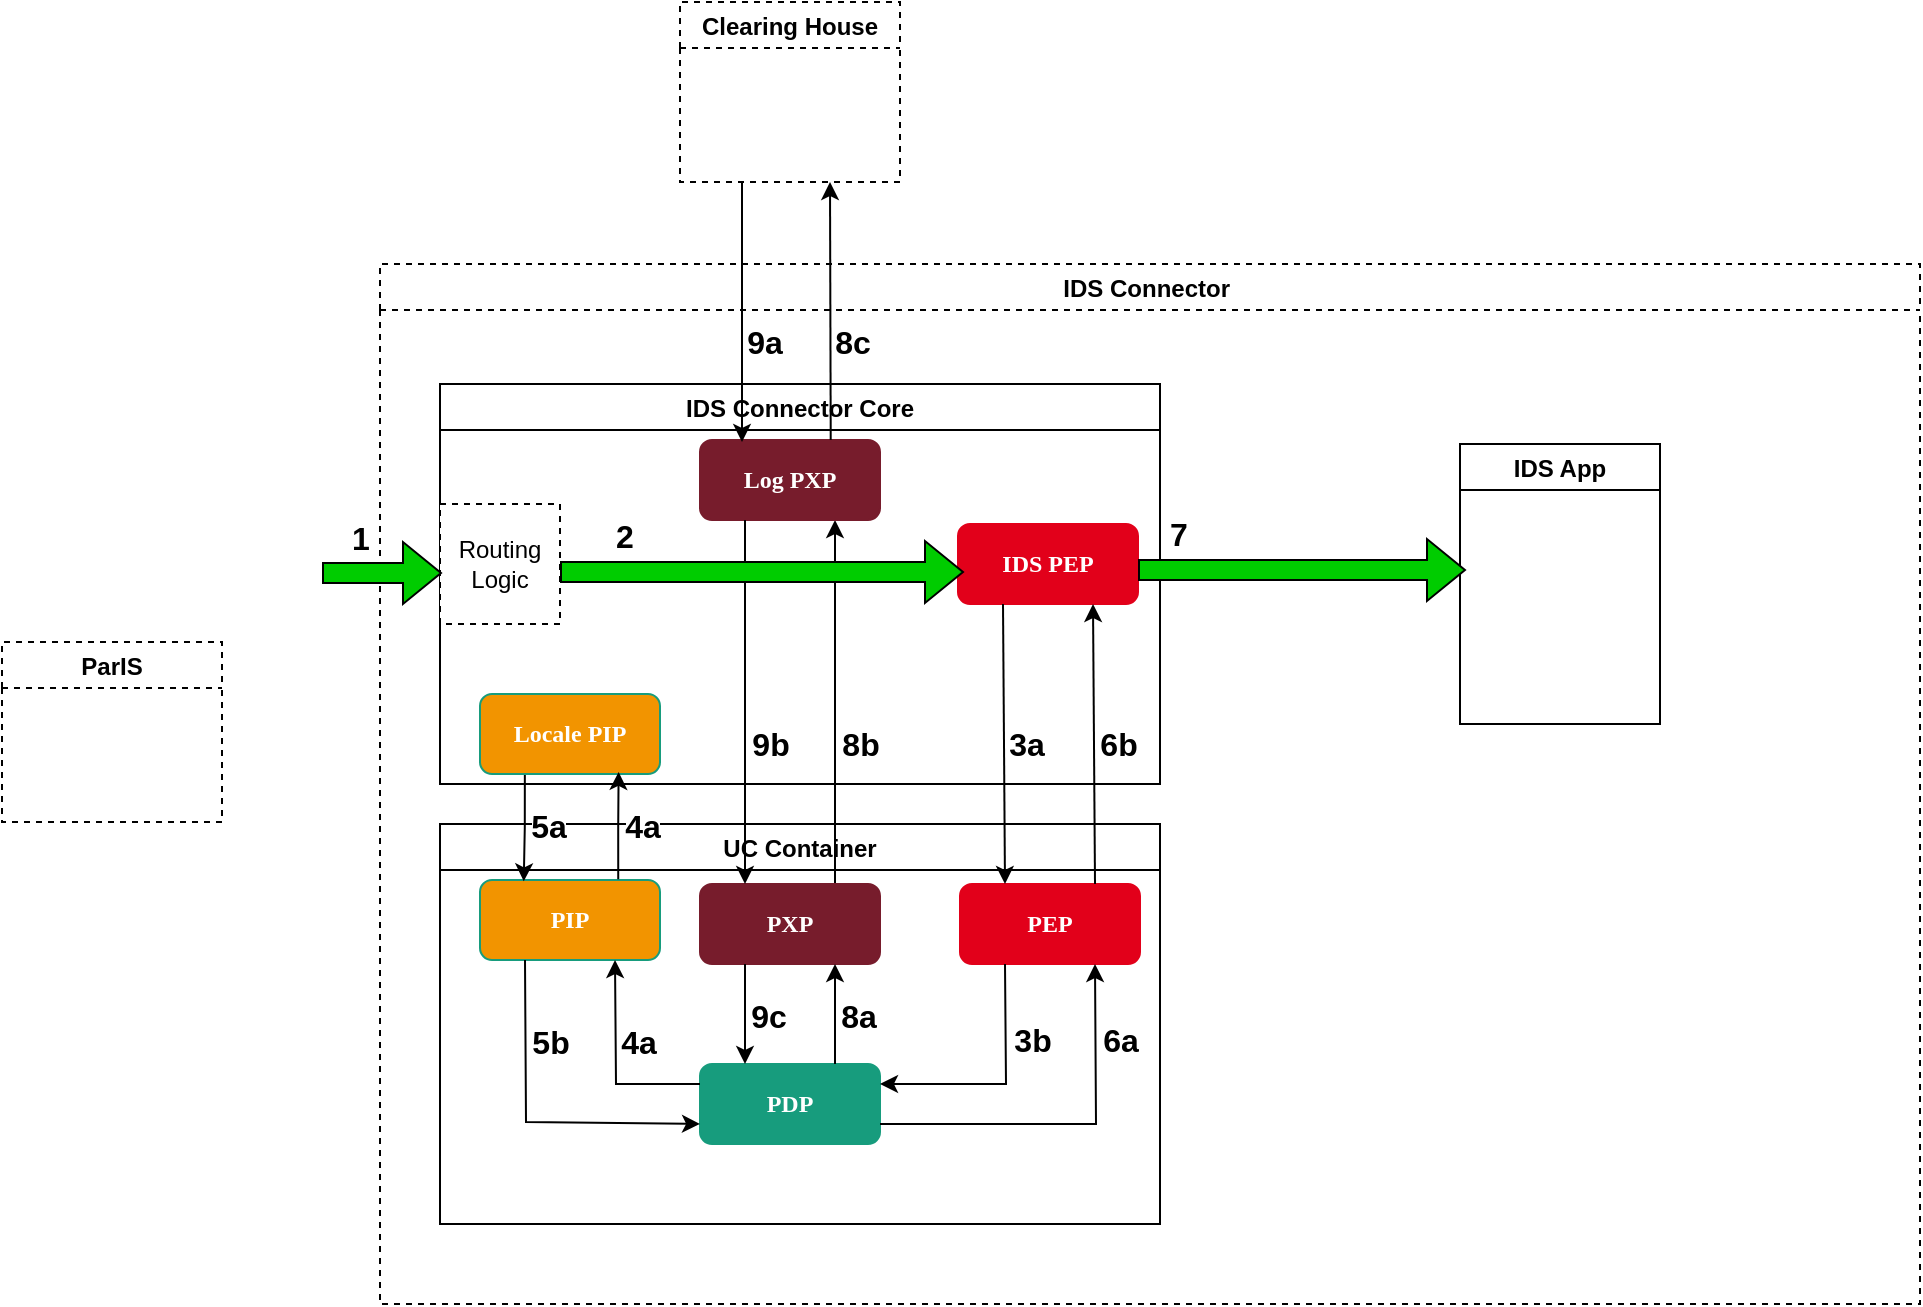 <mxfile version="17.4.1" type="github" pages="2">
  <diagram id="prjZX4wkgA0BgJ7s4mOM" name="Page-1">
    <mxGraphModel dx="903" dy="522" grid="1" gridSize="10" guides="1" tooltips="1" connect="1" arrows="1" fold="1" page="1" pageScale="1" pageWidth="827" pageHeight="1169" math="0" shadow="0">
      <root>
        <mxCell id="0" />
        <mxCell id="1" parent="0" />
        <mxCell id="6n9kSi0VYIb2uczXsFoc-1" value="IDS Connector " style="swimlane;dashed=1;" parent="1" vertex="1">
          <mxGeometry x="409" y="281" width="770" height="520" as="geometry">
            <mxRectangle x="310" y="310" width="130" height="23" as="alternateBounds" />
          </mxGeometry>
        </mxCell>
        <mxCell id="6n9kSi0VYIb2uczXsFoc-8" value="UC Container" style="swimlane;fontSize=12;startSize=23;" parent="6n9kSi0VYIb2uczXsFoc-1" vertex="1">
          <mxGeometry x="30" y="280" width="360" height="200" as="geometry" />
        </mxCell>
        <mxCell id="6n9kSi0VYIb2uczXsFoc-40" value="" style="endArrow=classic;html=1;rounded=0;fontSize=12;fillColor=#00CC00;exitX=0.75;exitY=0;exitDx=0;exitDy=0;entryX=0.75;entryY=1;entryDx=0;entryDy=0;" parent="6n9kSi0VYIb2uczXsFoc-8" source="6n9kSi0VYIb2uczXsFoc-25" target="6n9kSi0VYIb2uczXsFoc-26" edge="1">
          <mxGeometry width="50" height="50" relative="1" as="geometry">
            <mxPoint x="123" y="60" as="sourcePoint" />
            <mxPoint x="173" y="10" as="targetPoint" />
          </mxGeometry>
        </mxCell>
        <mxCell id="6n9kSi0VYIb2uczXsFoc-69" value="8b" style="edgeLabel;html=1;align=center;verticalAlign=middle;resizable=0;points=[];fontSize=16;fontStyle=1" parent="6n9kSi0VYIb2uczXsFoc-40" vertex="1" connectable="0">
          <mxGeometry x="-0.106" y="-1" relative="1" as="geometry">
            <mxPoint x="11" y="11" as="offset" />
          </mxGeometry>
        </mxCell>
        <mxCell id="6n9kSi0VYIb2uczXsFoc-15" value="&lt;font face=&quot;Verdana&quot; color=&quot;#ffffff&quot; size=&quot;1&quot;&gt;&lt;b style=&quot;font-size: 12px&quot;&gt;PEP&lt;/b&gt;&lt;/font&gt;" style="rounded=1;whiteSpace=wrap;html=1;fillColor=#E2001A;strokeColor=#E2001A;" parent="6n9kSi0VYIb2uczXsFoc-8" vertex="1">
          <mxGeometry x="260" y="30" width="90" height="40" as="geometry" />
        </mxCell>
        <mxCell id="6n9kSi0VYIb2uczXsFoc-16" value="&lt;b style=&quot;color: rgb(255 , 255 , 255) ; font-family: &amp;#34;verdana&amp;#34;&quot;&gt;&lt;font style=&quot;font-size: 12px&quot;&gt;PDP&lt;/font&gt;&lt;/b&gt;" style="rounded=1;whiteSpace=wrap;html=1;fillColor=#179C7D;strokeColor=#179C7D;" parent="6n9kSi0VYIb2uczXsFoc-8" vertex="1">
          <mxGeometry x="130" y="120" width="90" height="40" as="geometry" />
        </mxCell>
        <mxCell id="6n9kSi0VYIb2uczXsFoc-23" value="&lt;b style=&quot;color: rgb(255 , 255 , 255) ; font-family: &amp;#34;verdana&amp;#34;&quot;&gt;&lt;font style=&quot;font-size: 12px&quot;&gt;PIP&lt;/font&gt;&lt;/b&gt;" style="rounded=1;whiteSpace=wrap;html=1;fillColor=#F29400;strokeColor=#179C7D;" parent="6n9kSi0VYIb2uczXsFoc-8" vertex="1">
          <mxGeometry x="20" y="28" width="90" height="40" as="geometry" />
        </mxCell>
        <mxCell id="6n9kSi0VYIb2uczXsFoc-25" value="&lt;b style=&quot;color: rgb(255 , 255 , 255) ; font-family: &amp;#34;verdana&amp;#34;&quot;&gt;&lt;font style=&quot;font-size: 12px&quot;&gt;PXP&lt;/font&gt;&lt;/b&gt;" style="rounded=1;whiteSpace=wrap;html=1;fillColor=#771C2C;strokeColor=#771C2C;" parent="6n9kSi0VYIb2uczXsFoc-8" vertex="1">
          <mxGeometry x="130" y="30" width="90" height="40" as="geometry" />
        </mxCell>
        <mxCell id="6n9kSi0VYIb2uczXsFoc-26" value="&lt;b style=&quot;color: rgb(255 , 255 , 255) ; font-family: &amp;#34;verdana&amp;#34;&quot;&gt;&lt;font style=&quot;font-size: 12px&quot;&gt;Log PXP&lt;/font&gt;&lt;/b&gt;" style="rounded=1;whiteSpace=wrap;html=1;fillColor=#771C2C;strokeColor=#771C2C;" parent="6n9kSi0VYIb2uczXsFoc-8" vertex="1">
          <mxGeometry x="130" y="-192" width="90" height="40" as="geometry" />
        </mxCell>
        <mxCell id="6n9kSi0VYIb2uczXsFoc-36" value="" style="endArrow=classic;html=1;rounded=0;fontSize=12;fillColor=#00CC00;exitX=0;exitY=0.25;exitDx=0;exitDy=0;entryX=0.75;entryY=1;entryDx=0;entryDy=0;" parent="6n9kSi0VYIb2uczXsFoc-8" source="6n9kSi0VYIb2uczXsFoc-16" target="6n9kSi0VYIb2uczXsFoc-23" edge="1">
          <mxGeometry width="50" height="50" relative="1" as="geometry">
            <mxPoint x="123" y="60" as="sourcePoint" />
            <mxPoint x="173" y="10" as="targetPoint" />
            <Array as="points">
              <mxPoint x="88" y="130" />
            </Array>
          </mxGeometry>
        </mxCell>
        <mxCell id="6n9kSi0VYIb2uczXsFoc-51" value="&lt;b&gt;4a&lt;/b&gt;" style="edgeLabel;html=1;align=center;verticalAlign=middle;resizable=0;points=[];fontSize=16;" parent="6n9kSi0VYIb2uczXsFoc-36" vertex="1" connectable="0">
          <mxGeometry x="0.181" y="-1" relative="1" as="geometry">
            <mxPoint x="10" y="-2" as="offset" />
          </mxGeometry>
        </mxCell>
        <mxCell id="6n9kSi0VYIb2uczXsFoc-39" value="" style="endArrow=classic;html=1;rounded=0;fontSize=12;fillColor=#00CC00;exitX=0.75;exitY=0;exitDx=0;exitDy=0;entryX=0.75;entryY=1;entryDx=0;entryDy=0;" parent="6n9kSi0VYIb2uczXsFoc-8" source="6n9kSi0VYIb2uczXsFoc-16" target="6n9kSi0VYIb2uczXsFoc-25" edge="1">
          <mxGeometry width="50" height="50" relative="1" as="geometry">
            <mxPoint x="123" y="60" as="sourcePoint" />
            <mxPoint x="173" y="10" as="targetPoint" />
          </mxGeometry>
        </mxCell>
        <mxCell id="6n9kSi0VYIb2uczXsFoc-68" value="&lt;b&gt;&lt;font style=&quot;font-size: 16px&quot;&gt;8a&lt;/font&gt;&lt;/b&gt;" style="edgeLabel;html=1;align=center;verticalAlign=middle;resizable=0;points=[];fontSize=14;" parent="6n9kSi0VYIb2uczXsFoc-39" vertex="1" connectable="0">
          <mxGeometry x="-0.013" y="-1" relative="1" as="geometry">
            <mxPoint x="10" as="offset" />
          </mxGeometry>
        </mxCell>
        <mxCell id="6n9kSi0VYIb2uczXsFoc-41" value="" style="endArrow=classic;html=1;rounded=0;fontSize=12;fillColor=#00CC00;exitX=0.25;exitY=1;exitDx=0;exitDy=0;entryX=0.25;entryY=0;entryDx=0;entryDy=0;" parent="6n9kSi0VYIb2uczXsFoc-8" source="6n9kSi0VYIb2uczXsFoc-26" target="6n9kSi0VYIb2uczXsFoc-25" edge="1">
          <mxGeometry width="50" height="50" relative="1" as="geometry">
            <mxPoint x="123" y="60" as="sourcePoint" />
            <mxPoint x="173" y="10" as="targetPoint" />
          </mxGeometry>
        </mxCell>
        <mxCell id="6n9kSi0VYIb2uczXsFoc-72" value="&lt;font style=&quot;font-size: 16px&quot;&gt;&lt;b&gt;9b&lt;/b&gt;&lt;/font&gt;" style="edgeLabel;html=1;align=center;verticalAlign=middle;resizable=0;points=[];fontSize=14;" parent="6n9kSi0VYIb2uczXsFoc-41" vertex="1" connectable="0">
          <mxGeometry x="-0.205" y="-1" relative="1" as="geometry">
            <mxPoint x="13" y="39" as="offset" />
          </mxGeometry>
        </mxCell>
        <mxCell id="6n9kSi0VYIb2uczXsFoc-44" value="" style="endArrow=classic;html=1;rounded=0;fontSize=12;fillColor=#00CC00;exitX=0.25;exitY=1;exitDx=0;exitDy=0;entryX=0.25;entryY=0;entryDx=0;entryDy=0;" parent="6n9kSi0VYIb2uczXsFoc-8" source="6n9kSi0VYIb2uczXsFoc-25" target="6n9kSi0VYIb2uczXsFoc-16" edge="1">
          <mxGeometry width="50" height="50" relative="1" as="geometry">
            <mxPoint x="123" y="60" as="sourcePoint" />
            <mxPoint x="173" y="10" as="targetPoint" />
          </mxGeometry>
        </mxCell>
        <mxCell id="6n9kSi0VYIb2uczXsFoc-73" value="9c" style="edgeLabel;html=1;align=center;verticalAlign=middle;resizable=0;points=[];fontSize=16;fontStyle=1" parent="6n9kSi0VYIb2uczXsFoc-44" vertex="1" connectable="0">
          <mxGeometry x="-0.28" relative="1" as="geometry">
            <mxPoint x="11" y="8" as="offset" />
          </mxGeometry>
        </mxCell>
        <mxCell id="6n9kSi0VYIb2uczXsFoc-45" value="" style="endArrow=classic;html=1;rounded=0;fontSize=12;fillColor=#00CC00;exitX=0.25;exitY=1;exitDx=0;exitDy=0;entryX=1;entryY=0.25;entryDx=0;entryDy=0;" parent="6n9kSi0VYIb2uczXsFoc-8" source="6n9kSi0VYIb2uczXsFoc-15" target="6n9kSi0VYIb2uczXsFoc-16" edge="1">
          <mxGeometry x="-0.186" y="10" width="50" height="50" relative="1" as="geometry">
            <mxPoint x="123" y="60" as="sourcePoint" />
            <mxPoint x="173" y="10" as="targetPoint" />
            <Array as="points">
              <mxPoint x="283" y="130" />
            </Array>
            <mxPoint as="offset" />
          </mxGeometry>
        </mxCell>
        <mxCell id="6n9kSi0VYIb2uczXsFoc-74" value="3b" style="edgeLabel;html=1;align=center;verticalAlign=middle;resizable=0;points=[];fontSize=16;fontStyle=1" parent="6n9kSi0VYIb2uczXsFoc-45" vertex="1" connectable="0">
          <mxGeometry x="-0.301" y="1" relative="1" as="geometry">
            <mxPoint x="12" y="-5" as="offset" />
          </mxGeometry>
        </mxCell>
        <mxCell id="6n9kSi0VYIb2uczXsFoc-47" value="" style="endArrow=classic;html=1;rounded=0;fontSize=12;fillColor=#00CC00;exitX=1;exitY=0.75;exitDx=0;exitDy=0;entryX=0.75;entryY=1;entryDx=0;entryDy=0;" parent="6n9kSi0VYIb2uczXsFoc-8" edge="1">
          <mxGeometry x="0.477" y="-22" width="50" height="50" relative="1" as="geometry">
            <mxPoint x="220" y="150" as="sourcePoint" />
            <mxPoint x="327.5" y="70" as="targetPoint" />
            <Array as="points">
              <mxPoint x="328" y="150" />
            </Array>
            <mxPoint as="offset" />
          </mxGeometry>
        </mxCell>
        <mxCell id="6n9kSi0VYIb2uczXsFoc-75" value="&lt;b&gt;6a&lt;/b&gt;" style="edgeLabel;html=1;align=center;verticalAlign=middle;resizable=0;points=[];fontSize=16;" parent="6n9kSi0VYIb2uczXsFoc-47" vertex="1" connectable="0">
          <mxGeometry x="0.415" y="-1" relative="1" as="geometry">
            <mxPoint x="11" y="-17" as="offset" />
          </mxGeometry>
        </mxCell>
        <mxCell id="6n9kSi0VYIb2uczXsFoc-34" value="" style="edgeStyle=orthogonalEdgeStyle;rounded=0;orthogonalLoop=1;jettySize=auto;html=1;exitX=0.238;exitY=0.988;exitDx=0;exitDy=0;entryX=0.232;entryY=0.005;entryDx=0;entryDy=0;fontSize=12;fillColor=#00CC00;exitPerimeter=0;entryPerimeter=0;" parent="6n9kSi0VYIb2uczXsFoc-8" edge="1">
          <mxGeometry x="-0.465" y="-9" relative="1" as="geometry">
            <mxPoint x="42.42" y="-25.0" as="sourcePoint" />
            <mxPoint x="41.88" y="28.68" as="targetPoint" />
            <Array as="points">
              <mxPoint x="42" y="1.48" />
              <mxPoint x="42" y="1.48" />
            </Array>
            <mxPoint as="offset" />
          </mxGeometry>
        </mxCell>
        <mxCell id="6n9kSi0VYIb2uczXsFoc-64" value="&lt;b&gt;5a&lt;/b&gt;" style="edgeLabel;html=1;align=center;verticalAlign=middle;resizable=0;points=[];fontSize=16;" parent="6n9kSi0VYIb2uczXsFoc-34" vertex="1" connectable="0">
          <mxGeometry x="-0.289" y="1" relative="1" as="geometry">
            <mxPoint x="10" y="6" as="offset" />
          </mxGeometry>
        </mxCell>
        <mxCell id="6n9kSi0VYIb2uczXsFoc-62" value="" style="endArrow=classic;html=1;rounded=0;fontSize=16;fillColor=#00CC00;entryX=0;entryY=0.75;entryDx=0;entryDy=0;exitX=0.25;exitY=1;exitDx=0;exitDy=0;" parent="6n9kSi0VYIb2uczXsFoc-8" source="6n9kSi0VYIb2uczXsFoc-23" target="6n9kSi0VYIb2uczXsFoc-16" edge="1">
          <mxGeometry width="50" height="50" relative="1" as="geometry">
            <mxPoint x="-27" y="139" as="sourcePoint" />
            <mxPoint x="23" y="89" as="targetPoint" />
            <Array as="points">
              <mxPoint x="43" y="149" />
            </Array>
          </mxGeometry>
        </mxCell>
        <mxCell id="6n9kSi0VYIb2uczXsFoc-63" value="5b" style="edgeLabel;html=1;align=center;verticalAlign=middle;resizable=0;points=[];fontSize=16;fontStyle=1" parent="6n9kSi0VYIb2uczXsFoc-62" vertex="1" connectable="0">
          <mxGeometry x="-0.314" relative="1" as="geometry">
            <mxPoint x="12" y="-17" as="offset" />
          </mxGeometry>
        </mxCell>
        <mxCell id="6n9kSi0VYIb2uczXsFoc-4" value="IDS Connector Core" style="swimlane;startSize=23;" parent="6n9kSi0VYIb2uczXsFoc-1" vertex="1">
          <mxGeometry x="30" y="60" width="360" height="200" as="geometry" />
        </mxCell>
        <mxCell id="6n9kSi0VYIb2uczXsFoc-13" value="Routing Logic" style="rounded=0;whiteSpace=wrap;html=1;dashed=1;" parent="6n9kSi0VYIb2uczXsFoc-4" vertex="1">
          <mxGeometry y="60" width="60" height="60" as="geometry" />
        </mxCell>
        <mxCell id="6n9kSi0VYIb2uczXsFoc-11" value="&lt;font face=&quot;Verdana&quot; color=&quot;#ffffff&quot; size=&quot;1&quot;&gt;&lt;b style=&quot;font-size: 12px&quot;&gt;IDS PEP&lt;/b&gt;&lt;/font&gt;" style="rounded=1;whiteSpace=wrap;html=1;fillColor=#E2001A;strokeColor=#E2001A;" parent="6n9kSi0VYIb2uczXsFoc-4" vertex="1">
          <mxGeometry x="259" y="70" width="90" height="40" as="geometry" />
        </mxCell>
        <mxCell id="6n9kSi0VYIb2uczXsFoc-24" value="&lt;b style=&quot;color: rgb(255 , 255 , 255) ; font-family: &amp;#34;verdana&amp;#34;&quot;&gt;&lt;font style=&quot;font-size: 12px&quot;&gt;Locale PIP&lt;/font&gt;&lt;/b&gt;" style="rounded=1;whiteSpace=wrap;html=1;fillColor=#F29400;strokeColor=#179C7D;" parent="6n9kSi0VYIb2uczXsFoc-4" vertex="1">
          <mxGeometry x="20" y="155" width="90" height="40" as="geometry" />
        </mxCell>
        <mxCell id="6n9kSi0VYIb2uczXsFoc-12" value="" style="shape=flexArrow;endArrow=classic;html=1;rounded=0;fillColor=#00CC00;exitX=1;exitY=0.5;exitDx=0;exitDy=0;" parent="6n9kSi0VYIb2uczXsFoc-4" edge="1">
          <mxGeometry width="50" height="50" relative="1" as="geometry">
            <mxPoint x="60" y="94" as="sourcePoint" />
            <mxPoint x="262" y="94" as="targetPoint" />
            <Array as="points" />
          </mxGeometry>
        </mxCell>
        <mxCell id="6n9kSi0VYIb2uczXsFoc-50" value="&lt;font style=&quot;font-size: 16px&quot;&gt;2&lt;/font&gt;" style="edgeLabel;html=1;align=center;verticalAlign=middle;resizable=0;points=[];fontSize=15;labelBorderColor=none;fontStyle=1" parent="6n9kSi0VYIb2uczXsFoc-12" vertex="1" connectable="0">
          <mxGeometry x="-0.337" y="3" relative="1" as="geometry">
            <mxPoint x="-35" y="-15" as="offset" />
          </mxGeometry>
        </mxCell>
        <mxCell id="6n9kSi0VYIb2uczXsFoc-5" value="IDS App" style="swimlane;" parent="6n9kSi0VYIb2uczXsFoc-1" vertex="1">
          <mxGeometry x="540" y="90" width="100" height="140" as="geometry" />
        </mxCell>
        <mxCell id="6n9kSi0VYIb2uczXsFoc-9" value="" style="shape=flexArrow;endArrow=classic;html=1;rounded=0;fillColor=#00CC00;" parent="6n9kSi0VYIb2uczXsFoc-1" edge="1">
          <mxGeometry width="50" height="50" relative="1" as="geometry">
            <mxPoint x="-29" y="154.5" as="sourcePoint" />
            <mxPoint x="31" y="154.5" as="targetPoint" />
          </mxGeometry>
        </mxCell>
        <mxCell id="6n9kSi0VYIb2uczXsFoc-49" value="1" style="edgeLabel;html=1;align=center;verticalAlign=middle;resizable=0;points=[];fontSize=16;fontStyle=1;labelBorderColor=none;" parent="6n9kSi0VYIb2uczXsFoc-9" vertex="1" connectable="0">
          <mxGeometry x="-0.378" y="1" relative="1" as="geometry">
            <mxPoint y="-17" as="offset" />
          </mxGeometry>
        </mxCell>
        <mxCell id="6n9kSi0VYIb2uczXsFoc-27" value="&lt;font style=&quot;font-size: 16px&quot;&gt;&lt;b&gt;3a&lt;/b&gt;&lt;/font&gt;" style="endArrow=classic;html=1;rounded=0;fontSize=12;fillColor=#00CC00;exitX=0.25;exitY=1;exitDx=0;exitDy=0;entryX=0.25;entryY=0;entryDx=0;entryDy=0;" parent="6n9kSi0VYIb2uczXsFoc-1" source="6n9kSi0VYIb2uczXsFoc-11" target="6n9kSi0VYIb2uczXsFoc-15" edge="1">
          <mxGeometry x="0.001" y="11" width="50" height="50" relative="1" as="geometry">
            <mxPoint x="340" y="190" as="sourcePoint" />
            <mxPoint x="390" y="140" as="targetPoint" />
            <mxPoint as="offset" />
          </mxGeometry>
        </mxCell>
        <mxCell id="6n9kSi0VYIb2uczXsFoc-28" value="" style="endArrow=classic;html=1;rounded=0;fontSize=12;fillColor=#00CC00;entryX=0.75;entryY=1;entryDx=0;entryDy=0;exitX=0.75;exitY=0;exitDx=0;exitDy=0;" parent="6n9kSi0VYIb2uczXsFoc-1" source="6n9kSi0VYIb2uczXsFoc-15" target="6n9kSi0VYIb2uczXsFoc-11" edge="1">
          <mxGeometry width="50" height="50" relative="1" as="geometry">
            <mxPoint x="340" y="190" as="sourcePoint" />
            <mxPoint x="390" y="140" as="targetPoint" />
          </mxGeometry>
        </mxCell>
        <mxCell id="6n9kSi0VYIb2uczXsFoc-52" value="6b" style="edgeLabel;html=1;align=center;verticalAlign=middle;resizable=0;points=[];fontSize=16;fontStyle=1" parent="6n9kSi0VYIb2uczXsFoc-28" vertex="1" connectable="0">
          <mxGeometry x="0.159" y="1" relative="1" as="geometry">
            <mxPoint x="13" y="11" as="offset" />
          </mxGeometry>
        </mxCell>
        <mxCell id="6n9kSi0VYIb2uczXsFoc-32" value="" style="edgeStyle=orthogonalEdgeStyle;rounded=0;orthogonalLoop=1;jettySize=auto;html=1;exitX=0.768;exitY=-0.008;exitDx=0;exitDy=0;fontSize=12;fillColor=#00CC00;entryX=0.77;entryY=0.974;entryDx=0;entryDy=0;exitPerimeter=0;entryPerimeter=0;" parent="6n9kSi0VYIb2uczXsFoc-1" source="6n9kSi0VYIb2uczXsFoc-23" target="6n9kSi0VYIb2uczXsFoc-24" edge="1">
          <mxGeometry x="-0.308" y="-14" relative="1" as="geometry">
            <mxPoint x="140" y="260" as="targetPoint" />
            <mxPoint as="offset" />
          </mxGeometry>
        </mxCell>
        <mxCell id="6n9kSi0VYIb2uczXsFoc-65" value="&lt;b&gt;4a&lt;/b&gt;" style="edgeLabel;html=1;align=center;verticalAlign=middle;resizable=0;points=[];fontSize=16;" parent="6n9kSi0VYIb2uczXsFoc-32" vertex="1" connectable="0">
          <mxGeometry x="0.356" relative="1" as="geometry">
            <mxPoint x="11" y="9" as="offset" />
          </mxGeometry>
        </mxCell>
        <mxCell id="6n9kSi0VYIb2uczXsFoc-53" value="" style="shape=flexArrow;endArrow=classic;html=1;rounded=0;fillColor=#00CC00;" parent="6n9kSi0VYIb2uczXsFoc-1" edge="1">
          <mxGeometry width="50" height="50" relative="1" as="geometry">
            <mxPoint x="379" y="153" as="sourcePoint" />
            <mxPoint x="543" y="153" as="targetPoint" />
            <Array as="points" />
          </mxGeometry>
        </mxCell>
        <mxCell id="6n9kSi0VYIb2uczXsFoc-54" value="&lt;font style=&quot;font-size: 16px&quot;&gt;7&lt;/font&gt;" style="edgeLabel;html=1;align=center;verticalAlign=middle;resizable=0;points=[];fontSize=15;labelBorderColor=none;fontStyle=1" parent="6n9kSi0VYIb2uczXsFoc-53" vertex="1" connectable="0">
          <mxGeometry x="-0.337" y="3" relative="1" as="geometry">
            <mxPoint x="-35" y="-15" as="offset" />
          </mxGeometry>
        </mxCell>
        <mxCell id="6n9kSi0VYIb2uczXsFoc-3" value="Clearing House" style="swimlane;dashed=1;" parent="1" vertex="1">
          <mxGeometry x="559" y="150" width="110" height="90" as="geometry" />
        </mxCell>
        <mxCell id="6n9kSi0VYIb2uczXsFoc-66" value="" style="endArrow=classic;html=1;rounded=0;fontSize=14;fillColor=#00CC00;exitX=0.704;exitY=-0.001;exitDx=0;exitDy=0;exitPerimeter=0;" parent="1" edge="1">
          <mxGeometry width="50" height="50" relative="1" as="geometry">
            <mxPoint x="634.36" y="368.96" as="sourcePoint" />
            <mxPoint x="634" y="240" as="targetPoint" />
          </mxGeometry>
        </mxCell>
        <mxCell id="6n9kSi0VYIb2uczXsFoc-70" value="8c" style="edgeLabel;html=1;align=center;verticalAlign=middle;resizable=0;points=[];fontSize=16;fontStyle=1" parent="6n9kSi0VYIb2uczXsFoc-66" vertex="1" connectable="0">
          <mxGeometry x="0.333" y="-1" relative="1" as="geometry">
            <mxPoint x="10" y="37" as="offset" />
          </mxGeometry>
        </mxCell>
        <mxCell id="6n9kSi0VYIb2uczXsFoc-67" value="" style="endArrow=classic;html=1;rounded=0;fontSize=14;fillColor=#00CC00;" parent="1" edge="1">
          <mxGeometry width="50" height="50" relative="1" as="geometry">
            <mxPoint x="590" y="240" as="sourcePoint" />
            <mxPoint x="590" y="370" as="targetPoint" />
          </mxGeometry>
        </mxCell>
        <mxCell id="6n9kSi0VYIb2uczXsFoc-71" value="9a" style="edgeLabel;html=1;align=center;verticalAlign=middle;resizable=0;points=[];fontSize=16;fontStyle=1" parent="6n9kSi0VYIb2uczXsFoc-67" vertex="1" connectable="0">
          <mxGeometry x="-0.236" y="3" relative="1" as="geometry">
            <mxPoint x="8" y="30" as="offset" />
          </mxGeometry>
        </mxCell>
        <mxCell id="PgouEFVK102QuYyTmVvM-1" value="ParIS" style="swimlane;dashed=1;" vertex="1" parent="1">
          <mxGeometry x="220" y="470" width="110" height="90" as="geometry" />
        </mxCell>
      </root>
    </mxGraphModel>
  </diagram>
  <diagram id="x9Ql52UNM8yiuvynAj79" name="Page-2">
    <mxGraphModel dx="1038" dy="600" grid="1" gridSize="10" guides="1" tooltips="1" connect="1" arrows="1" fold="1" page="1" pageScale="1" pageWidth="827" pageHeight="1169" math="0" shadow="0">
      <root>
        <mxCell id="0" />
        <mxCell id="1" parent="0" />
        <mxCell id="mEAZGtmhkRdFNXlSCPX2-1" value="Data Usage Control&lt;br&gt;" style="shape=umlFrame;whiteSpace=wrap;html=1;fontSize=12;width=120;height=60;fontStyle=1" vertex="1" parent="1">
          <mxGeometry x="20" y="100" width="1380" height="710" as="geometry" />
        </mxCell>
        <mxCell id="mEAZGtmhkRdFNXlSCPX2-2" value="IDS Connector Core" style="shape=umlLifeline;perimeter=lifelinePerimeter;whiteSpace=wrap;html=1;container=1;collapsible=0;recursiveResize=0;outlineConnect=0;fontSize=12;fontStyle=1" vertex="1" parent="1">
          <mxGeometry x="170" y="41" width="100" height="430" as="geometry" />
        </mxCell>
        <mxCell id="0U4tIAvPEvIDAvjAow0L-4" value="" style="html=1;points=[];perimeter=orthogonalPerimeter;labelBackgroundColor=none;fontSize=12;fontColor=#FFFFFF;" vertex="1" parent="mEAZGtmhkRdFNXlSCPX2-2">
          <mxGeometry x="45" y="154" width="10" height="360" as="geometry" />
        </mxCell>
        <mxCell id="mEAZGtmhkRdFNXlSCPX2-5" value="IDS PEP" style="shape=umlLifeline;perimeter=lifelinePerimeter;whiteSpace=wrap;html=1;container=1;collapsible=0;recursiveResize=0;outlineConnect=0;fontSize=12;fillColor=#E2001A;fontColor=#FFFFFF;fontStyle=1" vertex="1" parent="1">
          <mxGeometry x="303" y="40" width="100" height="470" as="geometry" />
        </mxCell>
        <mxCell id="0U4tIAvPEvIDAvjAow0L-1" value="" style="html=1;points=[];perimeter=orthogonalPerimeter;labelBackgroundColor=none;fontSize=12;fontColor=#FFFFFF;" vertex="1" parent="mEAZGtmhkRdFNXlSCPX2-5">
          <mxGeometry x="45" y="170" width="10" height="250" as="geometry" />
        </mxCell>
        <mxCell id="mEAZGtmhkRdFNXlSCPX2-6" value="PEP" style="shape=umlLifeline;perimeter=lifelinePerimeter;whiteSpace=wrap;html=1;container=1;collapsible=0;recursiveResize=0;outlineConnect=0;fontSize=12;fillColor=#E2001A;fontColor=#FFFFFF;fontStyle=1" vertex="1" parent="1">
          <mxGeometry x="403" y="40" width="100" height="460" as="geometry" />
        </mxCell>
        <mxCell id="0U4tIAvPEvIDAvjAow0L-7" value="" style="html=1;points=[];perimeter=orthogonalPerimeter;labelBackgroundColor=none;fontSize=12;fontColor=#000000;" vertex="1" parent="mEAZGtmhkRdFNXlSCPX2-6">
          <mxGeometry x="41" y="190" width="10" height="220" as="geometry" />
        </mxCell>
        <mxCell id="mEAZGtmhkRdFNXlSCPX2-7" value="PDP" style="shape=umlLifeline;perimeter=lifelinePerimeter;whiteSpace=wrap;html=1;container=1;collapsible=0;recursiveResize=0;outlineConnect=0;fontSize=12;labelBackgroundColor=none;fillColor=#179C7D;fontColor=#FFFFFF;fontStyle=1" vertex="1" parent="1">
          <mxGeometry x="511" y="40" width="100" height="480" as="geometry" />
        </mxCell>
        <mxCell id="rVcEPZtyNzbPz_mNacNh-1" value="" style="html=1;points=[];perimeter=orthogonalPerimeter;labelBackgroundColor=none;fontSize=12;fontColor=#000000;" vertex="1" parent="mEAZGtmhkRdFNXlSCPX2-7">
          <mxGeometry x="45" y="216" width="10" height="114" as="geometry" />
        </mxCell>
        <mxCell id="rVcEPZtyNzbPz_mNacNh-13" value="" style="html=1;points=[];perimeter=orthogonalPerimeter;labelBackgroundColor=none;fontSize=12;fontColor=#000000;" vertex="1" parent="mEAZGtmhkRdFNXlSCPX2-7">
          <mxGeometry x="45" y="350" width="10" height="130" as="geometry" />
        </mxCell>
        <mxCell id="rVcEPZtyNzbPz_mNacNh-14" value="evaluation" style="edgeStyle=orthogonalEdgeStyle;html=1;align=left;spacingLeft=2;endArrow=block;rounded=0;fontSize=12;fontColor=#000000;exitX=0.44;exitY=0.991;exitDx=0;exitDy=0;exitPerimeter=0;" edge="1" parent="mEAZGtmhkRdFNXlSCPX2-7" source="rVcEPZtyNzbPz_mNacNh-1">
          <mxGeometry relative="1" as="geometry">
            <mxPoint x="81" y="340" as="sourcePoint" />
            <Array as="points">
              <mxPoint x="49" y="330" />
              <mxPoint x="111" y="330" />
              <mxPoint x="111" y="360" />
              <mxPoint x="55" y="360" />
            </Array>
            <mxPoint x="49" y="360" as="targetPoint" />
          </mxGeometry>
        </mxCell>
        <mxCell id="mEAZGtmhkRdFNXlSCPX2-8" value="Locale PIP" style="fillColor=#F29400;shape=umlLifeline;perimeter=lifelinePerimeter;whiteSpace=wrap;html=1;container=1;collapsible=0;recursiveResize=0;outlineConnect=0;fontSize=12;fontColor=#FFFFFF;fontStyle=1" vertex="1" parent="1">
          <mxGeometry x="622" y="40" width="100" height="330" as="geometry" />
        </mxCell>
        <mxCell id="rVcEPZtyNzbPz_mNacNh-4" value="" style="html=1;points=[];perimeter=orthogonalPerimeter;labelBackgroundColor=none;fontSize=12;fontColor=#000000;" vertex="1" parent="mEAZGtmhkRdFNXlSCPX2-8">
          <mxGeometry x="45" y="215" width="10" height="95" as="geometry" />
        </mxCell>
        <mxCell id="mEAZGtmhkRdFNXlSCPX2-9" value="IDS Locale PIP" style="shape=umlLifeline;perimeter=lifelinePerimeter;whiteSpace=wrap;html=1;container=1;collapsible=0;recursiveResize=0;outlineConnect=0;fontSize=12;fillColor=#F29400;fontColor=#FFFFFF;fontStyle=1" vertex="1" parent="1">
          <mxGeometry x="722" y="40" width="100" height="300" as="geometry" />
        </mxCell>
        <mxCell id="rVcEPZtyNzbPz_mNacNh-7" value="" style="html=1;points=[];perimeter=orthogonalPerimeter;labelBackgroundColor=none;fontSize=12;fontColor=#000000;" vertex="1" parent="mEAZGtmhkRdFNXlSCPX2-9">
          <mxGeometry x="45" y="216" width="10" height="84" as="geometry" />
        </mxCell>
        <mxCell id="mEAZGtmhkRdFNXlSCPX2-10" value="Log PXP" style="shape=umlLifeline;perimeter=lifelinePerimeter;whiteSpace=wrap;html=1;container=1;collapsible=0;recursiveResize=0;outlineConnect=0;fontSize=12;fontColor=#FFFFFF;fillColor=#771C2C;fontStyle=1" vertex="1" parent="1">
          <mxGeometry x="930" y="40" width="100" height="400" as="geometry" />
        </mxCell>
        <mxCell id="mEAZGtmhkRdFNXlSCPX2-11" value="IDS Log PXP" style="shape=umlLifeline;perimeter=lifelinePerimeter;whiteSpace=wrap;html=1;container=1;collapsible=0;recursiveResize=0;outlineConnect=0;fontSize=12;fillColor=#771C2C;fontColor=#FFFFFF;fontStyle=1" vertex="1" parent="1">
          <mxGeometry x="1030" y="40" width="100" height="440" as="geometry" />
        </mxCell>
        <mxCell id="mEAZGtmhkRdFNXlSCPX2-13" value="ParIS" style="shape=umlLifeline;perimeter=lifelinePerimeter;whiteSpace=wrap;html=1;container=1;collapsible=0;recursiveResize=0;outlineConnect=0;fontSize=12;fontStyle=1" vertex="1" parent="1">
          <mxGeometry x="822" y="40" width="100" height="300" as="geometry" />
        </mxCell>
        <mxCell id="mEAZGtmhkRdFNXlSCPX2-14" value="IDS APP" style="shape=umlLifeline;perimeter=lifelinePerimeter;whiteSpace=wrap;html=1;container=1;collapsible=0;recursiveResize=0;outlineConnect=0;fontSize=12;" vertex="1" parent="1">
          <mxGeometry x="1300" y="40" width="100" height="300" as="geometry" />
        </mxCell>
        <mxCell id="mEAZGtmhkRdFNXlSCPX2-15" value="Clearing House" style="shape=umlLifeline;perimeter=lifelinePerimeter;whiteSpace=wrap;html=1;container=1;collapsible=0;recursiveResize=0;outlineConnect=0;fontSize=12;fontStyle=1" vertex="1" parent="1">
          <mxGeometry x="1130" y="40" width="100" height="500" as="geometry" />
        </mxCell>
        <mxCell id="rVcEPZtyNzbPz_mNacNh-30" value="" style="html=1;points=[];perimeter=orthogonalPerimeter;labelBackgroundColor=none;fontSize=12;fontColor=#000000;" vertex="1" parent="mEAZGtmhkRdFNXlSCPX2-15">
          <mxGeometry x="48" y="390" width="10" height="80" as="geometry" />
        </mxCell>
        <mxCell id="rVcEPZtyNzbPz_mNacNh-31" value="dispatch" style="html=1;verticalAlign=bottom;endArrow=block;entryX=0;entryY=0;rounded=0;fontSize=12;fontColor=#000000;" edge="1" target="rVcEPZtyNzbPz_mNacNh-30" parent="mEAZGtmhkRdFNXlSCPX2-15">
          <mxGeometry relative="1" as="geometry">
            <mxPoint x="-22" y="390" as="sourcePoint" />
          </mxGeometry>
        </mxCell>
        <mxCell id="rVcEPZtyNzbPz_mNacNh-32" value="return" style="html=1;verticalAlign=bottom;endArrow=open;dashed=1;endSize=8;exitX=0;exitY=0.95;rounded=0;fontSize=12;fontColor=#000000;" edge="1" source="rVcEPZtyNzbPz_mNacNh-30" parent="mEAZGtmhkRdFNXlSCPX2-15">
          <mxGeometry relative="1" as="geometry">
            <mxPoint x="-22" y="466" as="targetPoint" />
          </mxGeometry>
        </mxCell>
        <mxCell id="0U4tIAvPEvIDAvjAow0L-5" value="&lt;font color=&quot;#000000&quot;&gt;message to IDS APP&lt;/font&gt;" style="html=1;verticalAlign=bottom;startArrow=oval;startFill=1;endArrow=block;startSize=8;rounded=0;fontSize=12;fontColor=#FFFFFF;entryX=0.2;entryY=0.014;entryDx=0;entryDy=0;entryPerimeter=0;" edge="1" parent="1" target="0U4tIAvPEvIDAvjAow0L-4">
          <mxGeometry width="60" relative="1" as="geometry">
            <mxPoint x="70" y="200" as="sourcePoint" />
            <mxPoint x="130" y="200" as="targetPoint" />
          </mxGeometry>
        </mxCell>
        <mxCell id="0U4tIAvPEvIDAvjAow0L-3" value="return" style="html=1;verticalAlign=bottom;endArrow=open;dashed=1;endSize=8;exitX=0;exitY=0.95;rounded=0;fontSize=12;fontColor=#FFFFFF;" edge="1" source="0U4tIAvPEvIDAvjAow0L-1" parent="1" target="0U4tIAvPEvIDAvjAow0L-4">
          <mxGeometry relative="1" as="geometry">
            <mxPoint x="270" y="196" as="targetPoint" />
          </mxGeometry>
        </mxCell>
        <mxCell id="rVcEPZtyNzbPz_mNacNh-18" value="return &lt;br&gt;new message" style="edgeLabel;html=1;align=center;verticalAlign=middle;resizable=0;points=[];fontSize=12;fontColor=#000000;" vertex="1" connectable="0" parent="0U4tIAvPEvIDAvjAow0L-3">
          <mxGeometry x="-0.47" y="-1" relative="1" as="geometry">
            <mxPoint x="-25" y="-16" as="offset" />
          </mxGeometry>
        </mxCell>
        <mxCell id="0U4tIAvPEvIDAvjAow0L-2" value="dispatch" style="html=1;verticalAlign=bottom;endArrow=block;entryX=0;entryY=0;rounded=0;fontSize=12;fontColor=#FFFFFF;" edge="1" target="0U4tIAvPEvIDAvjAow0L-1" parent="1" source="0U4tIAvPEvIDAvjAow0L-4">
          <mxGeometry relative="1" as="geometry">
            <mxPoint x="270" y="120" as="sourcePoint" />
          </mxGeometry>
        </mxCell>
        <mxCell id="0U4tIAvPEvIDAvjAow0L-6" value="intercept(message)" style="edgeLabel;html=1;align=center;verticalAlign=middle;resizable=0;points=[];fontSize=12;fontColor=#000000;" vertex="1" connectable="0" parent="0U4tIAvPEvIDAvjAow0L-2">
          <mxGeometry x="-0.182" y="1" relative="1" as="geometry">
            <mxPoint x="5" y="1" as="offset" />
          </mxGeometry>
        </mxCell>
        <mxCell id="0U4tIAvPEvIDAvjAow0L-8" value="callPEP&lt;br&gt;(dataForDecision)" style="html=1;verticalAlign=bottom;endArrow=block;entryX=0;entryY=0;rounded=0;fontSize=12;fontColor=#000000;" edge="1" parent="1">
          <mxGeometry x="0.209" relative="1" as="geometry">
            <mxPoint x="358" y="230.0" as="sourcePoint" />
            <mxPoint x="444" y="230.0" as="targetPoint" />
            <mxPoint as="offset" />
          </mxGeometry>
        </mxCell>
        <mxCell id="0U4tIAvPEvIDAvjAow0L-9" value="return &lt;br&gt;data" style="html=1;verticalAlign=bottom;endArrow=open;dashed=1;endSize=8;exitX=0.12;exitY=0.963;rounded=0;fontSize=12;fontColor=#000000;exitDx=0;exitDy=0;exitPerimeter=0;" edge="1" source="0U4tIAvPEvIDAvjAow0L-7" parent="1" target="0U4tIAvPEvIDAvjAow0L-1">
          <mxGeometry relative="1" as="geometry">
            <mxPoint x="358" y="491.5" as="targetPoint" />
            <mxPoint x="444" y="491.5" as="sourcePoint" />
          </mxGeometry>
        </mxCell>
        <mxCell id="rVcEPZtyNzbPz_mNacNh-2" value="callPDP&lt;br&gt;(dataForDecision)" style="html=1;verticalAlign=bottom;endArrow=block;entryX=0;entryY=0;rounded=0;fontSize=12;fontColor=#000000;" edge="1" parent="1">
          <mxGeometry relative="1" as="geometry">
            <mxPoint x="453.5" y="250" as="sourcePoint" />
            <mxPoint x="557" y="250" as="targetPoint" />
          </mxGeometry>
        </mxCell>
        <mxCell id="rVcEPZtyNzbPz_mNacNh-3" value="return decision" style="html=1;verticalAlign=bottom;endArrow=open;dashed=1;endSize=8;exitX=0.12;exitY=0.956;rounded=0;fontSize=12;fontColor=#000000;exitDx=0;exitDy=0;exitPerimeter=0;" edge="1" parent="1">
          <mxGeometry x="0.093" y="2" relative="1" as="geometry">
            <mxPoint x="452.5" y="439.04" as="targetPoint" />
            <mxPoint x="557.2" y="439.04" as="sourcePoint" />
            <mxPoint as="offset" />
          </mxGeometry>
        </mxCell>
        <mxCell id="rVcEPZtyNzbPz_mNacNh-5" value="getLocale&lt;br&gt;(targetPipData)" style="html=1;verticalAlign=bottom;endArrow=block;entryX=0.22;entryY=-0.005;rounded=0;fontSize=12;fontColor=#000000;entryDx=0;entryDy=0;entryPerimeter=0;" edge="1" target="rVcEPZtyNzbPz_mNacNh-4" parent="1">
          <mxGeometry relative="1" as="geometry">
            <mxPoint x="568" y="255" as="sourcePoint" />
            <mxPoint x="665" y="255.0" as="targetPoint" />
          </mxGeometry>
        </mxCell>
        <mxCell id="rVcEPZtyNzbPz_mNacNh-6" value="return locale" style="html=1;verticalAlign=bottom;endArrow=open;dashed=1;endSize=8;exitX=0;exitY=0.95;rounded=0;fontSize=12;fontColor=#000000;entryX=0.4;entryY=0.783;entryDx=0;entryDy=0;entryPerimeter=0;" edge="1" source="rVcEPZtyNzbPz_mNacNh-4" parent="1" target="rVcEPZtyNzbPz_mNacNh-1">
          <mxGeometry relative="1" as="geometry">
            <mxPoint x="597" y="326" as="targetPoint" />
          </mxGeometry>
        </mxCell>
        <mxCell id="rVcEPZtyNzbPz_mNacNh-8" value="getLocale&lt;br&gt;(urlToParis)" style="html=1;verticalAlign=bottom;endArrow=block;entryX=0.38;entryY=0.013;rounded=0;fontSize=12;fontColor=#000000;exitX=0.94;exitY=0.072;exitDx=0;exitDy=0;exitPerimeter=0;entryDx=0;entryDy=0;entryPerimeter=0;" edge="1" target="rVcEPZtyNzbPz_mNacNh-7" parent="1">
          <mxGeometry relative="1" as="geometry">
            <mxPoint x="676.4" y="256.84" as="sourcePoint" />
            <mxPoint x="767" y="251.0" as="targetPoint" />
          </mxGeometry>
        </mxCell>
        <mxCell id="rVcEPZtyNzbPz_mNacNh-9" value="return locale" style="html=1;verticalAlign=bottom;endArrow=open;dashed=1;endSize=8;rounded=0;fontSize=12;fontColor=#000000;" edge="1" parent="1">
          <mxGeometry relative="1" as="geometry">
            <mxPoint x="676" y="335" as="targetPoint" />
            <mxPoint x="766" y="335" as="sourcePoint" />
          </mxGeometry>
        </mxCell>
        <mxCell id="rVcEPZtyNzbPz_mNacNh-10" value="" style="html=1;points=[];perimeter=orthogonalPerimeter;labelBackgroundColor=none;fontSize=12;fontColor=#000000;" vertex="1" parent="1">
          <mxGeometry x="867" y="260" width="10" height="70" as="geometry" />
        </mxCell>
        <mxCell id="rVcEPZtyNzbPz_mNacNh-11" value="getLocale&lt;br&gt;(connectorId)" style="html=1;verticalAlign=bottom;endArrow=block;entryX=0;entryY=0;rounded=0;fontSize=12;fontColor=#000000;" edge="1" parent="1">
          <mxGeometry relative="1" as="geometry">
            <mxPoint x="777" y="261.0" as="sourcePoint" />
            <mxPoint x="867" y="261.0" as="targetPoint" />
          </mxGeometry>
        </mxCell>
        <mxCell id="rVcEPZtyNzbPz_mNacNh-12" value="return locale" style="html=1;verticalAlign=bottom;endArrow=open;dashed=1;endSize=8;exitX=0;exitY=0.95;rounded=0;fontSize=12;fontColor=#000000;" edge="1" source="rVcEPZtyNzbPz_mNacNh-10" parent="1" target="rVcEPZtyNzbPz_mNacNh-7">
          <mxGeometry relative="1" as="geometry">
            <mxPoint x="800" y="336" as="targetPoint" />
          </mxGeometry>
        </mxCell>
        <mxCell id="rVcEPZtyNzbPz_mNacNh-19" value="" style="html=1;points=[];perimeter=orthogonalPerimeter;labelBackgroundColor=none;fontSize=12;fontColor=#000000;" vertex="1" parent="1">
          <mxGeometry x="975" y="420" width="10" height="90" as="geometry" />
        </mxCell>
        <mxCell id="rVcEPZtyNzbPz_mNacNh-20" value="logUsage(targetPxpData)" style="html=1;verticalAlign=bottom;endArrow=block;entryX=0;entryY=0;rounded=0;fontSize=12;fontColor=#000000;" edge="1" target="rVcEPZtyNzbPz_mNacNh-19" parent="1" source="rVcEPZtyNzbPz_mNacNh-13">
          <mxGeometry x="-0.002" relative="1" as="geometry">
            <mxPoint x="910" y="400" as="sourcePoint" />
            <mxPoint as="offset" />
          </mxGeometry>
        </mxCell>
        <mxCell id="rVcEPZtyNzbPz_mNacNh-21" value="return true" style="html=1;verticalAlign=bottom;endArrow=open;dashed=1;endSize=8;exitX=0;exitY=0.95;rounded=0;fontSize=12;fontColor=#000000;" edge="1" source="rVcEPZtyNzbPz_mNacNh-19" parent="1" target="rVcEPZtyNzbPz_mNacNh-13">
          <mxGeometry relative="1" as="geometry">
            <mxPoint x="910" y="476" as="targetPoint" />
          </mxGeometry>
        </mxCell>
        <mxCell id="rVcEPZtyNzbPz_mNacNh-27" value="" style="html=1;points=[];perimeter=orthogonalPerimeter;labelBackgroundColor=none;fontSize=12;fontColor=#000000;" vertex="1" parent="1">
          <mxGeometry x="1076" y="420" width="10" height="80" as="geometry" />
        </mxCell>
        <mxCell id="rVcEPZtyNzbPz_mNacNh-28" value="logUsage&lt;br&gt;(dataId,&lt;br&gt;urlToCh)" style="html=1;verticalAlign=bottom;endArrow=block;rounded=0;fontSize=12;fontColor=#000000;" edge="1" target="rVcEPZtyNzbPz_mNacNh-27" parent="1">
          <mxGeometry x="-0.053" relative="1" as="geometry">
            <mxPoint x="985" y="424.0" as="sourcePoint" />
            <mxPoint x="1080" y="424.0" as="targetPoint" />
            <mxPoint as="offset" />
          </mxGeometry>
        </mxCell>
        <mxCell id="rVcEPZtyNzbPz_mNacNh-29" value="return true" style="html=1;verticalAlign=bottom;endArrow=open;dashed=1;endSize=8;exitX=0;exitY=0.95;rounded=0;fontSize=12;fontColor=#000000;" edge="1" parent="1">
          <mxGeometry relative="1" as="geometry">
            <mxPoint x="985" y="501" as="targetPoint" />
            <mxPoint x="1076" y="501" as="sourcePoint" />
          </mxGeometry>
        </mxCell>
      </root>
    </mxGraphModel>
  </diagram>
</mxfile>
